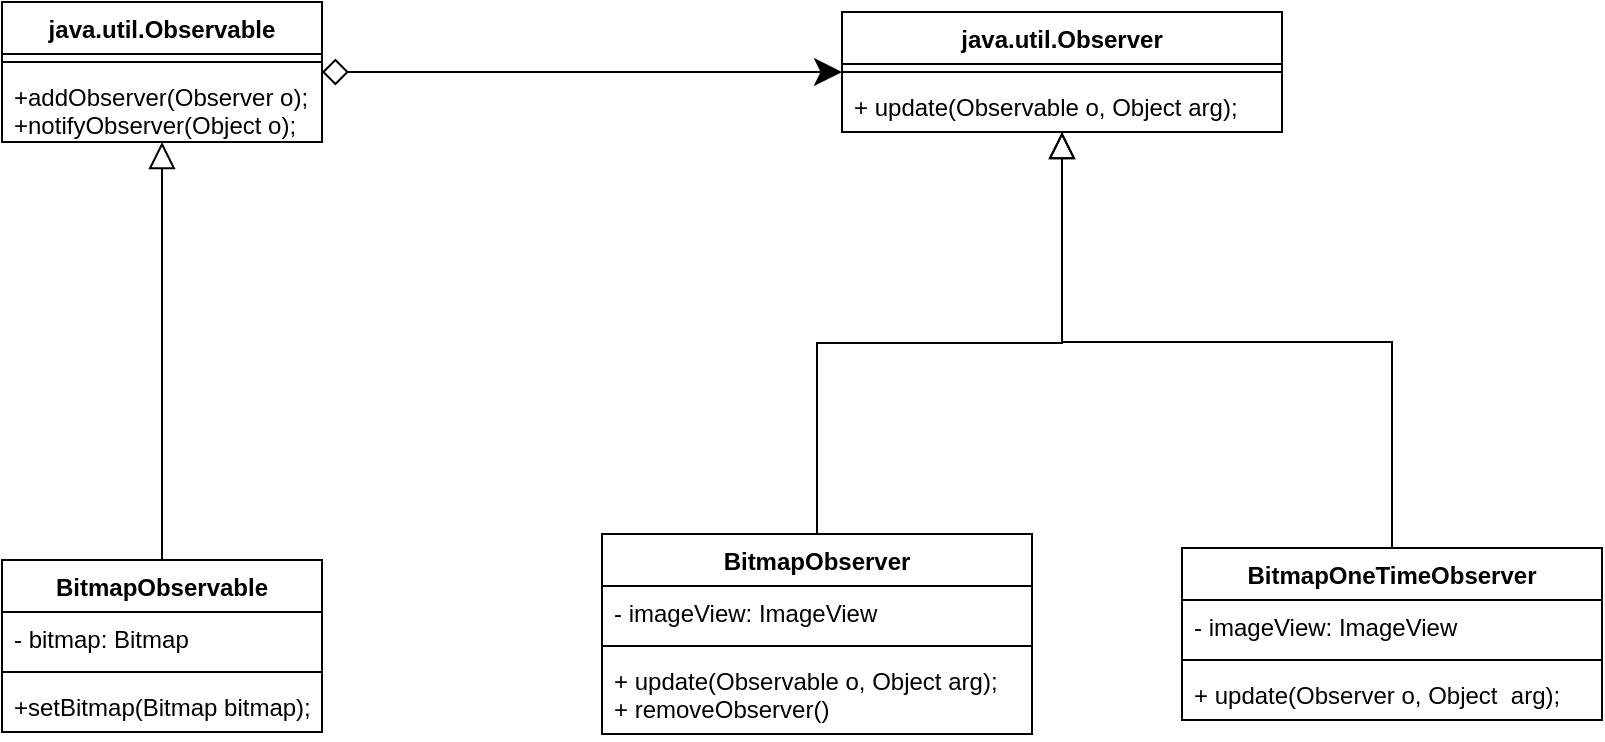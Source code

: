 <mxfile version="11.2.9" type="device" pages="1"><diagram id="_k23gBgNbbvJEsTbh6ln" name="Page-1"><mxGraphModel dx="1038" dy="580" grid="1" gridSize="10" guides="1" tooltips="1" connect="1" arrows="1" fold="1" page="1" pageScale="1" pageWidth="850" pageHeight="1100" math="0" shadow="0"><root><mxCell id="0"/><mxCell id="1" parent="0"/><mxCell id="8yTcc7Gc-h7nKmmZKF2K-22" style="edgeStyle=orthogonalEdgeStyle;rounded=0;orthogonalLoop=1;jettySize=auto;html=1;startSize=11;endArrow=classic;endFill=1;endSize=11;startArrow=diamond;startFill=0;" edge="1" parent="1" source="8yTcc7Gc-h7nKmmZKF2K-1" target="8yTcc7Gc-h7nKmmZKF2K-9"><mxGeometry relative="1" as="geometry"/></mxCell><mxCell id="8yTcc7Gc-h7nKmmZKF2K-1" value="java.util.Observable" style="swimlane;fontStyle=1;align=center;verticalAlign=top;childLayout=stackLayout;horizontal=1;startSize=26;horizontalStack=0;resizeParent=1;resizeParentMax=0;resizeLast=0;collapsible=1;marginBottom=0;" vertex="1" parent="1"><mxGeometry x="20" y="20" width="160" height="70" as="geometry"/></mxCell><mxCell id="8yTcc7Gc-h7nKmmZKF2K-3" value="" style="line;strokeWidth=1;fillColor=none;align=left;verticalAlign=middle;spacingTop=-1;spacingLeft=3;spacingRight=3;rotatable=0;labelPosition=right;points=[];portConstraint=eastwest;" vertex="1" parent="8yTcc7Gc-h7nKmmZKF2K-1"><mxGeometry y="26" width="160" height="8" as="geometry"/></mxCell><mxCell id="8yTcc7Gc-h7nKmmZKF2K-4" value="+addObserver(Observer o);&#10;+notifyObserver(Object o);" style="text;strokeColor=none;fillColor=none;align=left;verticalAlign=top;spacingLeft=4;spacingRight=4;overflow=hidden;rotatable=0;points=[[0,0.5],[1,0.5]];portConstraint=eastwest;" vertex="1" parent="8yTcc7Gc-h7nKmmZKF2K-1"><mxGeometry y="34" width="160" height="36" as="geometry"/></mxCell><mxCell id="8yTcc7Gc-h7nKmmZKF2K-21" style="edgeStyle=orthogonalEdgeStyle;rounded=0;orthogonalLoop=1;jettySize=auto;html=1;endArrow=block;endFill=0;startSize=11;endSize=11;" edge="1" parent="1" source="8yTcc7Gc-h7nKmmZKF2K-5" target="8yTcc7Gc-h7nKmmZKF2K-1"><mxGeometry relative="1" as="geometry"/></mxCell><mxCell id="8yTcc7Gc-h7nKmmZKF2K-5" value="BitmapObservable" style="swimlane;fontStyle=1;align=center;verticalAlign=top;childLayout=stackLayout;horizontal=1;startSize=26;horizontalStack=0;resizeParent=1;resizeParentMax=0;resizeLast=0;collapsible=1;marginBottom=0;" vertex="1" parent="1"><mxGeometry x="20" y="299" width="160" height="86" as="geometry"/></mxCell><mxCell id="8yTcc7Gc-h7nKmmZKF2K-6" value="- bitmap: Bitmap" style="text;strokeColor=none;fillColor=none;align=left;verticalAlign=top;spacingLeft=4;spacingRight=4;overflow=hidden;rotatable=0;points=[[0,0.5],[1,0.5]];portConstraint=eastwest;" vertex="1" parent="8yTcc7Gc-h7nKmmZKF2K-5"><mxGeometry y="26" width="160" height="26" as="geometry"/></mxCell><mxCell id="8yTcc7Gc-h7nKmmZKF2K-7" value="" style="line;strokeWidth=1;fillColor=none;align=left;verticalAlign=middle;spacingTop=-1;spacingLeft=3;spacingRight=3;rotatable=0;labelPosition=right;points=[];portConstraint=eastwest;" vertex="1" parent="8yTcc7Gc-h7nKmmZKF2K-5"><mxGeometry y="52" width="160" height="8" as="geometry"/></mxCell><mxCell id="8yTcc7Gc-h7nKmmZKF2K-8" value="+setBitmap(Bitmap bitmap);&#10;" style="text;strokeColor=none;fillColor=none;align=left;verticalAlign=top;spacingLeft=4;spacingRight=4;overflow=hidden;rotatable=0;points=[[0,0.5],[1,0.5]];portConstraint=eastwest;" vertex="1" parent="8yTcc7Gc-h7nKmmZKF2K-5"><mxGeometry y="60" width="160" height="26" as="geometry"/></mxCell><mxCell id="8yTcc7Gc-h7nKmmZKF2K-9" value="java.util.Observer" style="swimlane;fontStyle=1;align=center;verticalAlign=top;childLayout=stackLayout;horizontal=1;startSize=26;horizontalStack=0;resizeParent=1;resizeParentMax=0;resizeLast=0;collapsible=1;marginBottom=0;" vertex="1" parent="1"><mxGeometry x="440" y="25" width="220" height="60" as="geometry"/></mxCell><mxCell id="8yTcc7Gc-h7nKmmZKF2K-11" value="" style="line;strokeWidth=1;fillColor=none;align=left;verticalAlign=middle;spacingTop=-1;spacingLeft=3;spacingRight=3;rotatable=0;labelPosition=right;points=[];portConstraint=eastwest;" vertex="1" parent="8yTcc7Gc-h7nKmmZKF2K-9"><mxGeometry y="26" width="220" height="8" as="geometry"/></mxCell><mxCell id="8yTcc7Gc-h7nKmmZKF2K-12" value="+ update(Observable o, Object arg);" style="text;strokeColor=none;fillColor=none;align=left;verticalAlign=top;spacingLeft=4;spacingRight=4;overflow=hidden;rotatable=0;points=[[0,0.5],[1,0.5]];portConstraint=eastwest;" vertex="1" parent="8yTcc7Gc-h7nKmmZKF2K-9"><mxGeometry y="34" width="220" height="26" as="geometry"/></mxCell><mxCell id="8yTcc7Gc-h7nKmmZKF2K-23" style="edgeStyle=orthogonalEdgeStyle;rounded=0;orthogonalLoop=1;jettySize=auto;html=1;startArrow=none;startFill=0;startSize=11;endArrow=block;endFill=0;endSize=11;" edge="1" parent="1" source="8yTcc7Gc-h7nKmmZKF2K-13" target="8yTcc7Gc-h7nKmmZKF2K-9"><mxGeometry relative="1" as="geometry"/></mxCell><mxCell id="8yTcc7Gc-h7nKmmZKF2K-13" value="BitmapObserver" style="swimlane;fontStyle=1;align=center;verticalAlign=top;childLayout=stackLayout;horizontal=1;startSize=26;horizontalStack=0;resizeParent=1;resizeParentMax=0;resizeLast=0;collapsible=1;marginBottom=0;" vertex="1" parent="1"><mxGeometry x="320" y="286" width="215" height="100" as="geometry"/></mxCell><mxCell id="8yTcc7Gc-h7nKmmZKF2K-14" value="- imageView: ImageView" style="text;strokeColor=none;fillColor=none;align=left;verticalAlign=top;spacingLeft=4;spacingRight=4;overflow=hidden;rotatable=0;points=[[0,0.5],[1,0.5]];portConstraint=eastwest;" vertex="1" parent="8yTcc7Gc-h7nKmmZKF2K-13"><mxGeometry y="26" width="215" height="26" as="geometry"/></mxCell><mxCell id="8yTcc7Gc-h7nKmmZKF2K-15" value="" style="line;strokeWidth=1;fillColor=none;align=left;verticalAlign=middle;spacingTop=-1;spacingLeft=3;spacingRight=3;rotatable=0;labelPosition=right;points=[];portConstraint=eastwest;" vertex="1" parent="8yTcc7Gc-h7nKmmZKF2K-13"><mxGeometry y="52" width="215" height="8" as="geometry"/></mxCell><mxCell id="8yTcc7Gc-h7nKmmZKF2K-16" value="+ update(Observable o, Object arg);&#10;+ removeObserver()" style="text;strokeColor=none;fillColor=none;align=left;verticalAlign=top;spacingLeft=4;spacingRight=4;overflow=hidden;rotatable=0;points=[[0,0.5],[1,0.5]];portConstraint=eastwest;" vertex="1" parent="8yTcc7Gc-h7nKmmZKF2K-13"><mxGeometry y="60" width="215" height="40" as="geometry"/></mxCell><mxCell id="8yTcc7Gc-h7nKmmZKF2K-24" style="edgeStyle=orthogonalEdgeStyle;rounded=0;orthogonalLoop=1;jettySize=auto;html=1;startArrow=none;startFill=0;startSize=11;endArrow=block;endFill=0;endSize=11;" edge="1" parent="1" source="8yTcc7Gc-h7nKmmZKF2K-17" target="8yTcc7Gc-h7nKmmZKF2K-9"><mxGeometry relative="1" as="geometry"><Array as="points"><mxPoint x="715" y="190"/><mxPoint x="550" y="190"/></Array></mxGeometry></mxCell><mxCell id="8yTcc7Gc-h7nKmmZKF2K-17" value="BitmapOneTimeObserver" style="swimlane;fontStyle=1;align=center;verticalAlign=top;childLayout=stackLayout;horizontal=1;startSize=26;horizontalStack=0;resizeParent=1;resizeParentMax=0;resizeLast=0;collapsible=1;marginBottom=0;" vertex="1" parent="1"><mxGeometry x="610" y="293" width="210" height="86" as="geometry"/></mxCell><mxCell id="8yTcc7Gc-h7nKmmZKF2K-18" value="- imageView: ImageView" style="text;strokeColor=none;fillColor=none;align=left;verticalAlign=top;spacingLeft=4;spacingRight=4;overflow=hidden;rotatable=0;points=[[0,0.5],[1,0.5]];portConstraint=eastwest;" vertex="1" parent="8yTcc7Gc-h7nKmmZKF2K-17"><mxGeometry y="26" width="210" height="26" as="geometry"/></mxCell><mxCell id="8yTcc7Gc-h7nKmmZKF2K-19" value="" style="line;strokeWidth=1;fillColor=none;align=left;verticalAlign=middle;spacingTop=-1;spacingLeft=3;spacingRight=3;rotatable=0;labelPosition=right;points=[];portConstraint=eastwest;" vertex="1" parent="8yTcc7Gc-h7nKmmZKF2K-17"><mxGeometry y="52" width="210" height="8" as="geometry"/></mxCell><mxCell id="8yTcc7Gc-h7nKmmZKF2K-20" value="+ update(Observer o, Object  arg);" style="text;strokeColor=none;fillColor=none;align=left;verticalAlign=top;spacingLeft=4;spacingRight=4;overflow=hidden;rotatable=0;points=[[0,0.5],[1,0.5]];portConstraint=eastwest;" vertex="1" parent="8yTcc7Gc-h7nKmmZKF2K-17"><mxGeometry y="60" width="210" height="26" as="geometry"/></mxCell></root></mxGraphModel></diagram></mxfile>